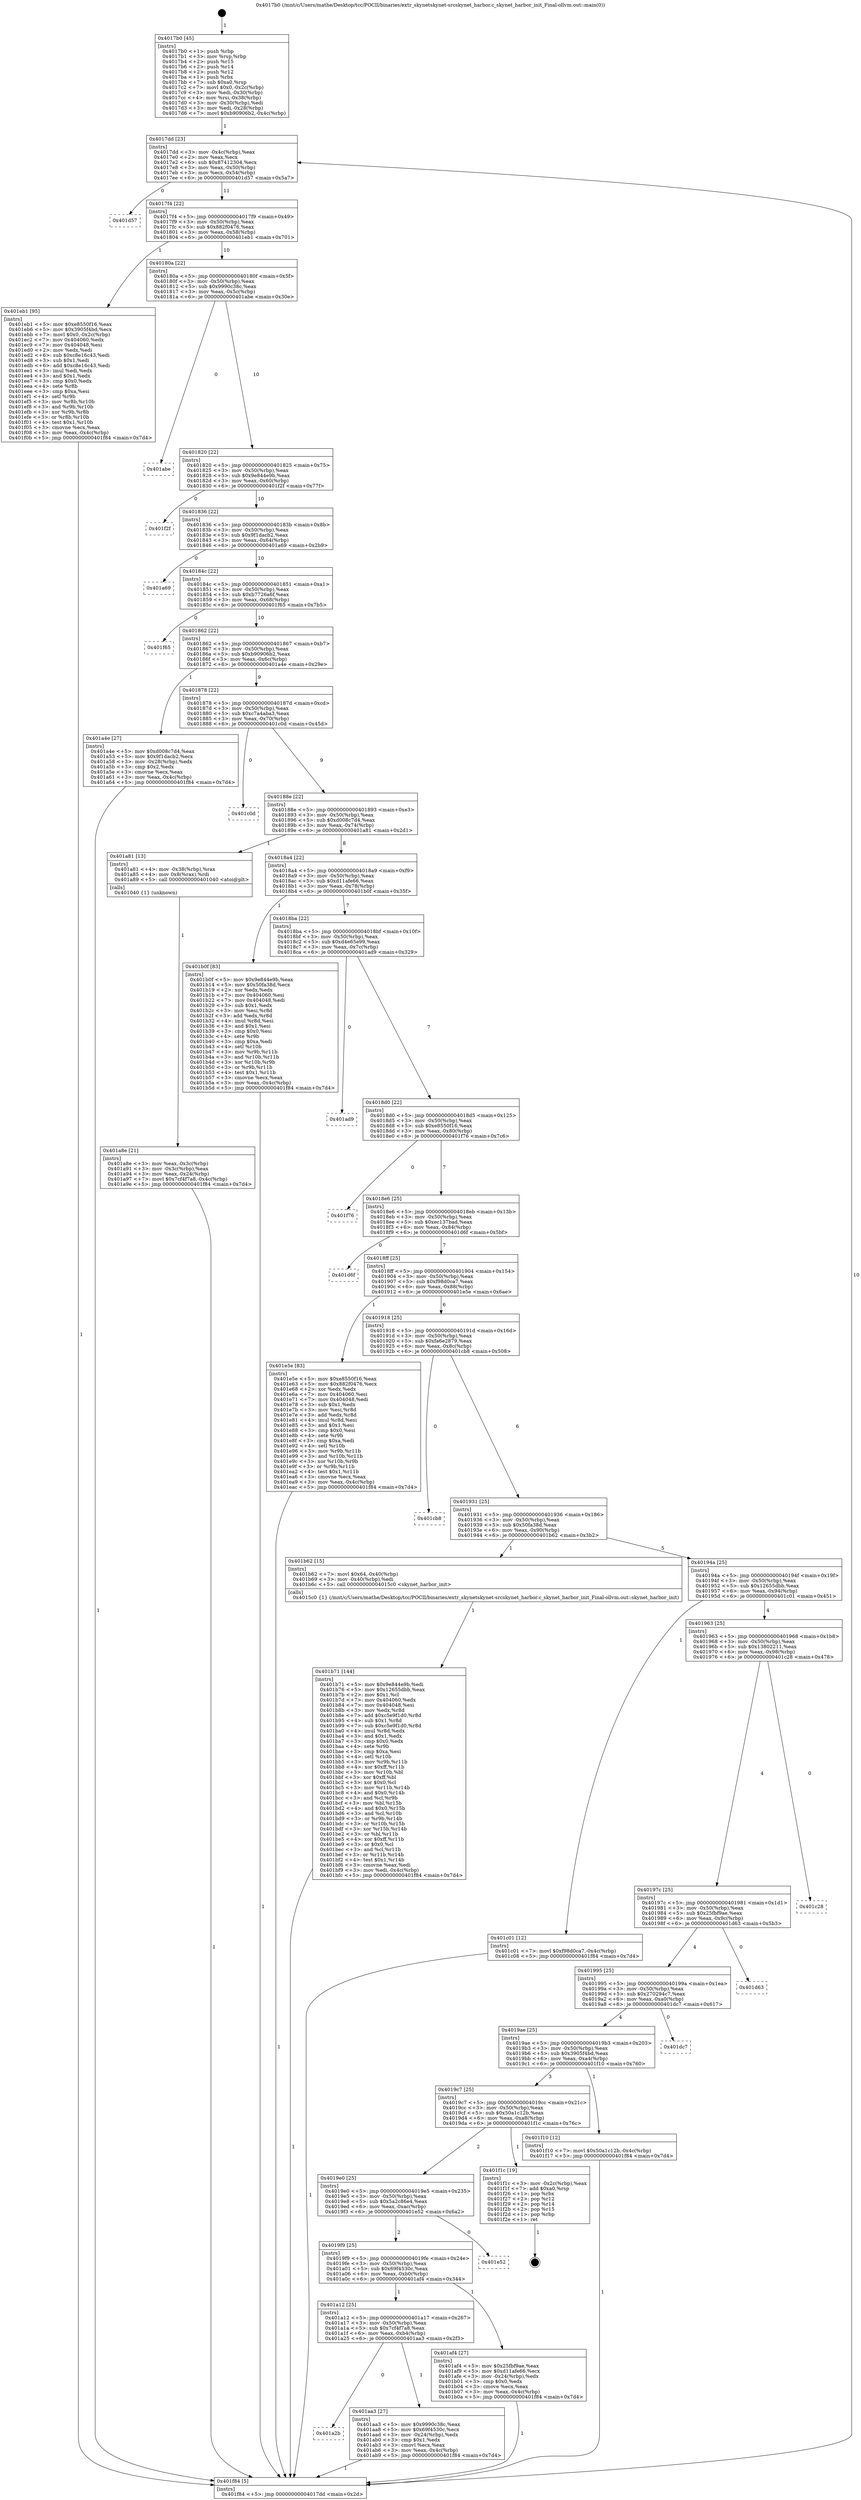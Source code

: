 digraph "0x4017b0" {
  label = "0x4017b0 (/mnt/c/Users/mathe/Desktop/tcc/POCII/binaries/extr_skynetskynet-srcskynet_harbor.c_skynet_harbor_init_Final-ollvm.out::main(0))"
  labelloc = "t"
  node[shape=record]

  Entry [label="",width=0.3,height=0.3,shape=circle,fillcolor=black,style=filled]
  "0x4017dd" [label="{
     0x4017dd [23]\l
     | [instrs]\l
     &nbsp;&nbsp;0x4017dd \<+3\>: mov -0x4c(%rbp),%eax\l
     &nbsp;&nbsp;0x4017e0 \<+2\>: mov %eax,%ecx\l
     &nbsp;&nbsp;0x4017e2 \<+6\>: sub $0x87412304,%ecx\l
     &nbsp;&nbsp;0x4017e8 \<+3\>: mov %eax,-0x50(%rbp)\l
     &nbsp;&nbsp;0x4017eb \<+3\>: mov %ecx,-0x54(%rbp)\l
     &nbsp;&nbsp;0x4017ee \<+6\>: je 0000000000401d57 \<main+0x5a7\>\l
  }"]
  "0x401d57" [label="{
     0x401d57\l
  }", style=dashed]
  "0x4017f4" [label="{
     0x4017f4 [22]\l
     | [instrs]\l
     &nbsp;&nbsp;0x4017f4 \<+5\>: jmp 00000000004017f9 \<main+0x49\>\l
     &nbsp;&nbsp;0x4017f9 \<+3\>: mov -0x50(%rbp),%eax\l
     &nbsp;&nbsp;0x4017fc \<+5\>: sub $0x882f0476,%eax\l
     &nbsp;&nbsp;0x401801 \<+3\>: mov %eax,-0x58(%rbp)\l
     &nbsp;&nbsp;0x401804 \<+6\>: je 0000000000401eb1 \<main+0x701\>\l
  }"]
  Exit [label="",width=0.3,height=0.3,shape=circle,fillcolor=black,style=filled,peripheries=2]
  "0x401eb1" [label="{
     0x401eb1 [95]\l
     | [instrs]\l
     &nbsp;&nbsp;0x401eb1 \<+5\>: mov $0xe8550f16,%eax\l
     &nbsp;&nbsp;0x401eb6 \<+5\>: mov $0x3905f4bd,%ecx\l
     &nbsp;&nbsp;0x401ebb \<+7\>: movl $0x0,-0x2c(%rbp)\l
     &nbsp;&nbsp;0x401ec2 \<+7\>: mov 0x404060,%edx\l
     &nbsp;&nbsp;0x401ec9 \<+7\>: mov 0x404048,%esi\l
     &nbsp;&nbsp;0x401ed0 \<+2\>: mov %edx,%edi\l
     &nbsp;&nbsp;0x401ed2 \<+6\>: sub $0xc8e16c43,%edi\l
     &nbsp;&nbsp;0x401ed8 \<+3\>: sub $0x1,%edi\l
     &nbsp;&nbsp;0x401edb \<+6\>: add $0xc8e16c43,%edi\l
     &nbsp;&nbsp;0x401ee1 \<+3\>: imul %edi,%edx\l
     &nbsp;&nbsp;0x401ee4 \<+3\>: and $0x1,%edx\l
     &nbsp;&nbsp;0x401ee7 \<+3\>: cmp $0x0,%edx\l
     &nbsp;&nbsp;0x401eea \<+4\>: sete %r8b\l
     &nbsp;&nbsp;0x401eee \<+3\>: cmp $0xa,%esi\l
     &nbsp;&nbsp;0x401ef1 \<+4\>: setl %r9b\l
     &nbsp;&nbsp;0x401ef5 \<+3\>: mov %r8b,%r10b\l
     &nbsp;&nbsp;0x401ef8 \<+3\>: and %r9b,%r10b\l
     &nbsp;&nbsp;0x401efb \<+3\>: xor %r9b,%r8b\l
     &nbsp;&nbsp;0x401efe \<+3\>: or %r8b,%r10b\l
     &nbsp;&nbsp;0x401f01 \<+4\>: test $0x1,%r10b\l
     &nbsp;&nbsp;0x401f05 \<+3\>: cmovne %ecx,%eax\l
     &nbsp;&nbsp;0x401f08 \<+3\>: mov %eax,-0x4c(%rbp)\l
     &nbsp;&nbsp;0x401f0b \<+5\>: jmp 0000000000401f84 \<main+0x7d4\>\l
  }"]
  "0x40180a" [label="{
     0x40180a [22]\l
     | [instrs]\l
     &nbsp;&nbsp;0x40180a \<+5\>: jmp 000000000040180f \<main+0x5f\>\l
     &nbsp;&nbsp;0x40180f \<+3\>: mov -0x50(%rbp),%eax\l
     &nbsp;&nbsp;0x401812 \<+5\>: sub $0x9990c38c,%eax\l
     &nbsp;&nbsp;0x401817 \<+3\>: mov %eax,-0x5c(%rbp)\l
     &nbsp;&nbsp;0x40181a \<+6\>: je 0000000000401abe \<main+0x30e\>\l
  }"]
  "0x401b71" [label="{
     0x401b71 [144]\l
     | [instrs]\l
     &nbsp;&nbsp;0x401b71 \<+5\>: mov $0x9e844e9b,%edi\l
     &nbsp;&nbsp;0x401b76 \<+5\>: mov $0x12655dbb,%eax\l
     &nbsp;&nbsp;0x401b7b \<+2\>: mov $0x1,%cl\l
     &nbsp;&nbsp;0x401b7d \<+7\>: mov 0x404060,%edx\l
     &nbsp;&nbsp;0x401b84 \<+7\>: mov 0x404048,%esi\l
     &nbsp;&nbsp;0x401b8b \<+3\>: mov %edx,%r8d\l
     &nbsp;&nbsp;0x401b8e \<+7\>: add $0xc5e9f1d0,%r8d\l
     &nbsp;&nbsp;0x401b95 \<+4\>: sub $0x1,%r8d\l
     &nbsp;&nbsp;0x401b99 \<+7\>: sub $0xc5e9f1d0,%r8d\l
     &nbsp;&nbsp;0x401ba0 \<+4\>: imul %r8d,%edx\l
     &nbsp;&nbsp;0x401ba4 \<+3\>: and $0x1,%edx\l
     &nbsp;&nbsp;0x401ba7 \<+3\>: cmp $0x0,%edx\l
     &nbsp;&nbsp;0x401baa \<+4\>: sete %r9b\l
     &nbsp;&nbsp;0x401bae \<+3\>: cmp $0xa,%esi\l
     &nbsp;&nbsp;0x401bb1 \<+4\>: setl %r10b\l
     &nbsp;&nbsp;0x401bb5 \<+3\>: mov %r9b,%r11b\l
     &nbsp;&nbsp;0x401bb8 \<+4\>: xor $0xff,%r11b\l
     &nbsp;&nbsp;0x401bbc \<+3\>: mov %r10b,%bl\l
     &nbsp;&nbsp;0x401bbf \<+3\>: xor $0xff,%bl\l
     &nbsp;&nbsp;0x401bc2 \<+3\>: xor $0x0,%cl\l
     &nbsp;&nbsp;0x401bc5 \<+3\>: mov %r11b,%r14b\l
     &nbsp;&nbsp;0x401bc8 \<+4\>: and $0x0,%r14b\l
     &nbsp;&nbsp;0x401bcc \<+3\>: and %cl,%r9b\l
     &nbsp;&nbsp;0x401bcf \<+3\>: mov %bl,%r15b\l
     &nbsp;&nbsp;0x401bd2 \<+4\>: and $0x0,%r15b\l
     &nbsp;&nbsp;0x401bd6 \<+3\>: and %cl,%r10b\l
     &nbsp;&nbsp;0x401bd9 \<+3\>: or %r9b,%r14b\l
     &nbsp;&nbsp;0x401bdc \<+3\>: or %r10b,%r15b\l
     &nbsp;&nbsp;0x401bdf \<+3\>: xor %r15b,%r14b\l
     &nbsp;&nbsp;0x401be2 \<+3\>: or %bl,%r11b\l
     &nbsp;&nbsp;0x401be5 \<+4\>: xor $0xff,%r11b\l
     &nbsp;&nbsp;0x401be9 \<+3\>: or $0x0,%cl\l
     &nbsp;&nbsp;0x401bec \<+3\>: and %cl,%r11b\l
     &nbsp;&nbsp;0x401bef \<+3\>: or %r11b,%r14b\l
     &nbsp;&nbsp;0x401bf2 \<+4\>: test $0x1,%r14b\l
     &nbsp;&nbsp;0x401bf6 \<+3\>: cmovne %eax,%edi\l
     &nbsp;&nbsp;0x401bf9 \<+3\>: mov %edi,-0x4c(%rbp)\l
     &nbsp;&nbsp;0x401bfc \<+5\>: jmp 0000000000401f84 \<main+0x7d4\>\l
  }"]
  "0x401abe" [label="{
     0x401abe\l
  }", style=dashed]
  "0x401820" [label="{
     0x401820 [22]\l
     | [instrs]\l
     &nbsp;&nbsp;0x401820 \<+5\>: jmp 0000000000401825 \<main+0x75\>\l
     &nbsp;&nbsp;0x401825 \<+3\>: mov -0x50(%rbp),%eax\l
     &nbsp;&nbsp;0x401828 \<+5\>: sub $0x9e844e9b,%eax\l
     &nbsp;&nbsp;0x40182d \<+3\>: mov %eax,-0x60(%rbp)\l
     &nbsp;&nbsp;0x401830 \<+6\>: je 0000000000401f2f \<main+0x77f\>\l
  }"]
  "0x401a2b" [label="{
     0x401a2b\l
  }", style=dashed]
  "0x401f2f" [label="{
     0x401f2f\l
  }", style=dashed]
  "0x401836" [label="{
     0x401836 [22]\l
     | [instrs]\l
     &nbsp;&nbsp;0x401836 \<+5\>: jmp 000000000040183b \<main+0x8b\>\l
     &nbsp;&nbsp;0x40183b \<+3\>: mov -0x50(%rbp),%eax\l
     &nbsp;&nbsp;0x40183e \<+5\>: sub $0x9f1dacb2,%eax\l
     &nbsp;&nbsp;0x401843 \<+3\>: mov %eax,-0x64(%rbp)\l
     &nbsp;&nbsp;0x401846 \<+6\>: je 0000000000401a69 \<main+0x2b9\>\l
  }"]
  "0x401aa3" [label="{
     0x401aa3 [27]\l
     | [instrs]\l
     &nbsp;&nbsp;0x401aa3 \<+5\>: mov $0x9990c38c,%eax\l
     &nbsp;&nbsp;0x401aa8 \<+5\>: mov $0x69f4530c,%ecx\l
     &nbsp;&nbsp;0x401aad \<+3\>: mov -0x24(%rbp),%edx\l
     &nbsp;&nbsp;0x401ab0 \<+3\>: cmp $0x1,%edx\l
     &nbsp;&nbsp;0x401ab3 \<+3\>: cmovl %ecx,%eax\l
     &nbsp;&nbsp;0x401ab6 \<+3\>: mov %eax,-0x4c(%rbp)\l
     &nbsp;&nbsp;0x401ab9 \<+5\>: jmp 0000000000401f84 \<main+0x7d4\>\l
  }"]
  "0x401a69" [label="{
     0x401a69\l
  }", style=dashed]
  "0x40184c" [label="{
     0x40184c [22]\l
     | [instrs]\l
     &nbsp;&nbsp;0x40184c \<+5\>: jmp 0000000000401851 \<main+0xa1\>\l
     &nbsp;&nbsp;0x401851 \<+3\>: mov -0x50(%rbp),%eax\l
     &nbsp;&nbsp;0x401854 \<+5\>: sub $0xb7726a6f,%eax\l
     &nbsp;&nbsp;0x401859 \<+3\>: mov %eax,-0x68(%rbp)\l
     &nbsp;&nbsp;0x40185c \<+6\>: je 0000000000401f65 \<main+0x7b5\>\l
  }"]
  "0x401a12" [label="{
     0x401a12 [25]\l
     | [instrs]\l
     &nbsp;&nbsp;0x401a12 \<+5\>: jmp 0000000000401a17 \<main+0x267\>\l
     &nbsp;&nbsp;0x401a17 \<+3\>: mov -0x50(%rbp),%eax\l
     &nbsp;&nbsp;0x401a1a \<+5\>: sub $0x7cf4f7a8,%eax\l
     &nbsp;&nbsp;0x401a1f \<+6\>: mov %eax,-0xb4(%rbp)\l
     &nbsp;&nbsp;0x401a25 \<+6\>: je 0000000000401aa3 \<main+0x2f3\>\l
  }"]
  "0x401f65" [label="{
     0x401f65\l
  }", style=dashed]
  "0x401862" [label="{
     0x401862 [22]\l
     | [instrs]\l
     &nbsp;&nbsp;0x401862 \<+5\>: jmp 0000000000401867 \<main+0xb7\>\l
     &nbsp;&nbsp;0x401867 \<+3\>: mov -0x50(%rbp),%eax\l
     &nbsp;&nbsp;0x40186a \<+5\>: sub $0xb90906b2,%eax\l
     &nbsp;&nbsp;0x40186f \<+3\>: mov %eax,-0x6c(%rbp)\l
     &nbsp;&nbsp;0x401872 \<+6\>: je 0000000000401a4e \<main+0x29e\>\l
  }"]
  "0x401af4" [label="{
     0x401af4 [27]\l
     | [instrs]\l
     &nbsp;&nbsp;0x401af4 \<+5\>: mov $0x25fbf9ae,%eax\l
     &nbsp;&nbsp;0x401af9 \<+5\>: mov $0xd11afe66,%ecx\l
     &nbsp;&nbsp;0x401afe \<+3\>: mov -0x24(%rbp),%edx\l
     &nbsp;&nbsp;0x401b01 \<+3\>: cmp $0x0,%edx\l
     &nbsp;&nbsp;0x401b04 \<+3\>: cmove %ecx,%eax\l
     &nbsp;&nbsp;0x401b07 \<+3\>: mov %eax,-0x4c(%rbp)\l
     &nbsp;&nbsp;0x401b0a \<+5\>: jmp 0000000000401f84 \<main+0x7d4\>\l
  }"]
  "0x401a4e" [label="{
     0x401a4e [27]\l
     | [instrs]\l
     &nbsp;&nbsp;0x401a4e \<+5\>: mov $0xd008c7d4,%eax\l
     &nbsp;&nbsp;0x401a53 \<+5\>: mov $0x9f1dacb2,%ecx\l
     &nbsp;&nbsp;0x401a58 \<+3\>: mov -0x28(%rbp),%edx\l
     &nbsp;&nbsp;0x401a5b \<+3\>: cmp $0x2,%edx\l
     &nbsp;&nbsp;0x401a5e \<+3\>: cmovne %ecx,%eax\l
     &nbsp;&nbsp;0x401a61 \<+3\>: mov %eax,-0x4c(%rbp)\l
     &nbsp;&nbsp;0x401a64 \<+5\>: jmp 0000000000401f84 \<main+0x7d4\>\l
  }"]
  "0x401878" [label="{
     0x401878 [22]\l
     | [instrs]\l
     &nbsp;&nbsp;0x401878 \<+5\>: jmp 000000000040187d \<main+0xcd\>\l
     &nbsp;&nbsp;0x40187d \<+3\>: mov -0x50(%rbp),%eax\l
     &nbsp;&nbsp;0x401880 \<+5\>: sub $0xc7a4aba3,%eax\l
     &nbsp;&nbsp;0x401885 \<+3\>: mov %eax,-0x70(%rbp)\l
     &nbsp;&nbsp;0x401888 \<+6\>: je 0000000000401c0d \<main+0x45d\>\l
  }"]
  "0x401f84" [label="{
     0x401f84 [5]\l
     | [instrs]\l
     &nbsp;&nbsp;0x401f84 \<+5\>: jmp 00000000004017dd \<main+0x2d\>\l
  }"]
  "0x4017b0" [label="{
     0x4017b0 [45]\l
     | [instrs]\l
     &nbsp;&nbsp;0x4017b0 \<+1\>: push %rbp\l
     &nbsp;&nbsp;0x4017b1 \<+3\>: mov %rsp,%rbp\l
     &nbsp;&nbsp;0x4017b4 \<+2\>: push %r15\l
     &nbsp;&nbsp;0x4017b6 \<+2\>: push %r14\l
     &nbsp;&nbsp;0x4017b8 \<+2\>: push %r12\l
     &nbsp;&nbsp;0x4017ba \<+1\>: push %rbx\l
     &nbsp;&nbsp;0x4017bb \<+7\>: sub $0xa0,%rsp\l
     &nbsp;&nbsp;0x4017c2 \<+7\>: movl $0x0,-0x2c(%rbp)\l
     &nbsp;&nbsp;0x4017c9 \<+3\>: mov %edi,-0x30(%rbp)\l
     &nbsp;&nbsp;0x4017cc \<+4\>: mov %rsi,-0x38(%rbp)\l
     &nbsp;&nbsp;0x4017d0 \<+3\>: mov -0x30(%rbp),%edi\l
     &nbsp;&nbsp;0x4017d3 \<+3\>: mov %edi,-0x28(%rbp)\l
     &nbsp;&nbsp;0x4017d6 \<+7\>: movl $0xb90906b2,-0x4c(%rbp)\l
  }"]
  "0x4019f9" [label="{
     0x4019f9 [25]\l
     | [instrs]\l
     &nbsp;&nbsp;0x4019f9 \<+5\>: jmp 00000000004019fe \<main+0x24e\>\l
     &nbsp;&nbsp;0x4019fe \<+3\>: mov -0x50(%rbp),%eax\l
     &nbsp;&nbsp;0x401a01 \<+5\>: sub $0x69f4530c,%eax\l
     &nbsp;&nbsp;0x401a06 \<+6\>: mov %eax,-0xb0(%rbp)\l
     &nbsp;&nbsp;0x401a0c \<+6\>: je 0000000000401af4 \<main+0x344\>\l
  }"]
  "0x401c0d" [label="{
     0x401c0d\l
  }", style=dashed]
  "0x40188e" [label="{
     0x40188e [22]\l
     | [instrs]\l
     &nbsp;&nbsp;0x40188e \<+5\>: jmp 0000000000401893 \<main+0xe3\>\l
     &nbsp;&nbsp;0x401893 \<+3\>: mov -0x50(%rbp),%eax\l
     &nbsp;&nbsp;0x401896 \<+5\>: sub $0xd008c7d4,%eax\l
     &nbsp;&nbsp;0x40189b \<+3\>: mov %eax,-0x74(%rbp)\l
     &nbsp;&nbsp;0x40189e \<+6\>: je 0000000000401a81 \<main+0x2d1\>\l
  }"]
  "0x401e52" [label="{
     0x401e52\l
  }", style=dashed]
  "0x401a81" [label="{
     0x401a81 [13]\l
     | [instrs]\l
     &nbsp;&nbsp;0x401a81 \<+4\>: mov -0x38(%rbp),%rax\l
     &nbsp;&nbsp;0x401a85 \<+4\>: mov 0x8(%rax),%rdi\l
     &nbsp;&nbsp;0x401a89 \<+5\>: call 0000000000401040 \<atoi@plt\>\l
     | [calls]\l
     &nbsp;&nbsp;0x401040 \{1\} (unknown)\l
  }"]
  "0x4018a4" [label="{
     0x4018a4 [22]\l
     | [instrs]\l
     &nbsp;&nbsp;0x4018a4 \<+5\>: jmp 00000000004018a9 \<main+0xf9\>\l
     &nbsp;&nbsp;0x4018a9 \<+3\>: mov -0x50(%rbp),%eax\l
     &nbsp;&nbsp;0x4018ac \<+5\>: sub $0xd11afe66,%eax\l
     &nbsp;&nbsp;0x4018b1 \<+3\>: mov %eax,-0x78(%rbp)\l
     &nbsp;&nbsp;0x4018b4 \<+6\>: je 0000000000401b0f \<main+0x35f\>\l
  }"]
  "0x401a8e" [label="{
     0x401a8e [21]\l
     | [instrs]\l
     &nbsp;&nbsp;0x401a8e \<+3\>: mov %eax,-0x3c(%rbp)\l
     &nbsp;&nbsp;0x401a91 \<+3\>: mov -0x3c(%rbp),%eax\l
     &nbsp;&nbsp;0x401a94 \<+3\>: mov %eax,-0x24(%rbp)\l
     &nbsp;&nbsp;0x401a97 \<+7\>: movl $0x7cf4f7a8,-0x4c(%rbp)\l
     &nbsp;&nbsp;0x401a9e \<+5\>: jmp 0000000000401f84 \<main+0x7d4\>\l
  }"]
  "0x4019e0" [label="{
     0x4019e0 [25]\l
     | [instrs]\l
     &nbsp;&nbsp;0x4019e0 \<+5\>: jmp 00000000004019e5 \<main+0x235\>\l
     &nbsp;&nbsp;0x4019e5 \<+3\>: mov -0x50(%rbp),%eax\l
     &nbsp;&nbsp;0x4019e8 \<+5\>: sub $0x5a2c86e4,%eax\l
     &nbsp;&nbsp;0x4019ed \<+6\>: mov %eax,-0xac(%rbp)\l
     &nbsp;&nbsp;0x4019f3 \<+6\>: je 0000000000401e52 \<main+0x6a2\>\l
  }"]
  "0x401b0f" [label="{
     0x401b0f [83]\l
     | [instrs]\l
     &nbsp;&nbsp;0x401b0f \<+5\>: mov $0x9e844e9b,%eax\l
     &nbsp;&nbsp;0x401b14 \<+5\>: mov $0x50fa38d,%ecx\l
     &nbsp;&nbsp;0x401b19 \<+2\>: xor %edx,%edx\l
     &nbsp;&nbsp;0x401b1b \<+7\>: mov 0x404060,%esi\l
     &nbsp;&nbsp;0x401b22 \<+7\>: mov 0x404048,%edi\l
     &nbsp;&nbsp;0x401b29 \<+3\>: sub $0x1,%edx\l
     &nbsp;&nbsp;0x401b2c \<+3\>: mov %esi,%r8d\l
     &nbsp;&nbsp;0x401b2f \<+3\>: add %edx,%r8d\l
     &nbsp;&nbsp;0x401b32 \<+4\>: imul %r8d,%esi\l
     &nbsp;&nbsp;0x401b36 \<+3\>: and $0x1,%esi\l
     &nbsp;&nbsp;0x401b39 \<+3\>: cmp $0x0,%esi\l
     &nbsp;&nbsp;0x401b3c \<+4\>: sete %r9b\l
     &nbsp;&nbsp;0x401b40 \<+3\>: cmp $0xa,%edi\l
     &nbsp;&nbsp;0x401b43 \<+4\>: setl %r10b\l
     &nbsp;&nbsp;0x401b47 \<+3\>: mov %r9b,%r11b\l
     &nbsp;&nbsp;0x401b4a \<+3\>: and %r10b,%r11b\l
     &nbsp;&nbsp;0x401b4d \<+3\>: xor %r10b,%r9b\l
     &nbsp;&nbsp;0x401b50 \<+3\>: or %r9b,%r11b\l
     &nbsp;&nbsp;0x401b53 \<+4\>: test $0x1,%r11b\l
     &nbsp;&nbsp;0x401b57 \<+3\>: cmovne %ecx,%eax\l
     &nbsp;&nbsp;0x401b5a \<+3\>: mov %eax,-0x4c(%rbp)\l
     &nbsp;&nbsp;0x401b5d \<+5\>: jmp 0000000000401f84 \<main+0x7d4\>\l
  }"]
  "0x4018ba" [label="{
     0x4018ba [22]\l
     | [instrs]\l
     &nbsp;&nbsp;0x4018ba \<+5\>: jmp 00000000004018bf \<main+0x10f\>\l
     &nbsp;&nbsp;0x4018bf \<+3\>: mov -0x50(%rbp),%eax\l
     &nbsp;&nbsp;0x4018c2 \<+5\>: sub $0xd4e65e99,%eax\l
     &nbsp;&nbsp;0x4018c7 \<+3\>: mov %eax,-0x7c(%rbp)\l
     &nbsp;&nbsp;0x4018ca \<+6\>: je 0000000000401ad9 \<main+0x329\>\l
  }"]
  "0x401f1c" [label="{
     0x401f1c [19]\l
     | [instrs]\l
     &nbsp;&nbsp;0x401f1c \<+3\>: mov -0x2c(%rbp),%eax\l
     &nbsp;&nbsp;0x401f1f \<+7\>: add $0xa0,%rsp\l
     &nbsp;&nbsp;0x401f26 \<+1\>: pop %rbx\l
     &nbsp;&nbsp;0x401f27 \<+2\>: pop %r12\l
     &nbsp;&nbsp;0x401f29 \<+2\>: pop %r14\l
     &nbsp;&nbsp;0x401f2b \<+2\>: pop %r15\l
     &nbsp;&nbsp;0x401f2d \<+1\>: pop %rbp\l
     &nbsp;&nbsp;0x401f2e \<+1\>: ret\l
  }"]
  "0x401ad9" [label="{
     0x401ad9\l
  }", style=dashed]
  "0x4018d0" [label="{
     0x4018d0 [22]\l
     | [instrs]\l
     &nbsp;&nbsp;0x4018d0 \<+5\>: jmp 00000000004018d5 \<main+0x125\>\l
     &nbsp;&nbsp;0x4018d5 \<+3\>: mov -0x50(%rbp),%eax\l
     &nbsp;&nbsp;0x4018d8 \<+5\>: sub $0xe8550f16,%eax\l
     &nbsp;&nbsp;0x4018dd \<+3\>: mov %eax,-0x80(%rbp)\l
     &nbsp;&nbsp;0x4018e0 \<+6\>: je 0000000000401f76 \<main+0x7c6\>\l
  }"]
  "0x4019c7" [label="{
     0x4019c7 [25]\l
     | [instrs]\l
     &nbsp;&nbsp;0x4019c7 \<+5\>: jmp 00000000004019cc \<main+0x21c\>\l
     &nbsp;&nbsp;0x4019cc \<+3\>: mov -0x50(%rbp),%eax\l
     &nbsp;&nbsp;0x4019cf \<+5\>: sub $0x50a1c12b,%eax\l
     &nbsp;&nbsp;0x4019d4 \<+6\>: mov %eax,-0xa8(%rbp)\l
     &nbsp;&nbsp;0x4019da \<+6\>: je 0000000000401f1c \<main+0x76c\>\l
  }"]
  "0x401f76" [label="{
     0x401f76\l
  }", style=dashed]
  "0x4018e6" [label="{
     0x4018e6 [25]\l
     | [instrs]\l
     &nbsp;&nbsp;0x4018e6 \<+5\>: jmp 00000000004018eb \<main+0x13b\>\l
     &nbsp;&nbsp;0x4018eb \<+3\>: mov -0x50(%rbp),%eax\l
     &nbsp;&nbsp;0x4018ee \<+5\>: sub $0xec137bad,%eax\l
     &nbsp;&nbsp;0x4018f3 \<+6\>: mov %eax,-0x84(%rbp)\l
     &nbsp;&nbsp;0x4018f9 \<+6\>: je 0000000000401d6f \<main+0x5bf\>\l
  }"]
  "0x401f10" [label="{
     0x401f10 [12]\l
     | [instrs]\l
     &nbsp;&nbsp;0x401f10 \<+7\>: movl $0x50a1c12b,-0x4c(%rbp)\l
     &nbsp;&nbsp;0x401f17 \<+5\>: jmp 0000000000401f84 \<main+0x7d4\>\l
  }"]
  "0x401d6f" [label="{
     0x401d6f\l
  }", style=dashed]
  "0x4018ff" [label="{
     0x4018ff [25]\l
     | [instrs]\l
     &nbsp;&nbsp;0x4018ff \<+5\>: jmp 0000000000401904 \<main+0x154\>\l
     &nbsp;&nbsp;0x401904 \<+3\>: mov -0x50(%rbp),%eax\l
     &nbsp;&nbsp;0x401907 \<+5\>: sub $0xf98d0ca7,%eax\l
     &nbsp;&nbsp;0x40190c \<+6\>: mov %eax,-0x88(%rbp)\l
     &nbsp;&nbsp;0x401912 \<+6\>: je 0000000000401e5e \<main+0x6ae\>\l
  }"]
  "0x4019ae" [label="{
     0x4019ae [25]\l
     | [instrs]\l
     &nbsp;&nbsp;0x4019ae \<+5\>: jmp 00000000004019b3 \<main+0x203\>\l
     &nbsp;&nbsp;0x4019b3 \<+3\>: mov -0x50(%rbp),%eax\l
     &nbsp;&nbsp;0x4019b6 \<+5\>: sub $0x3905f4bd,%eax\l
     &nbsp;&nbsp;0x4019bb \<+6\>: mov %eax,-0xa4(%rbp)\l
     &nbsp;&nbsp;0x4019c1 \<+6\>: je 0000000000401f10 \<main+0x760\>\l
  }"]
  "0x401e5e" [label="{
     0x401e5e [83]\l
     | [instrs]\l
     &nbsp;&nbsp;0x401e5e \<+5\>: mov $0xe8550f16,%eax\l
     &nbsp;&nbsp;0x401e63 \<+5\>: mov $0x882f0476,%ecx\l
     &nbsp;&nbsp;0x401e68 \<+2\>: xor %edx,%edx\l
     &nbsp;&nbsp;0x401e6a \<+7\>: mov 0x404060,%esi\l
     &nbsp;&nbsp;0x401e71 \<+7\>: mov 0x404048,%edi\l
     &nbsp;&nbsp;0x401e78 \<+3\>: sub $0x1,%edx\l
     &nbsp;&nbsp;0x401e7b \<+3\>: mov %esi,%r8d\l
     &nbsp;&nbsp;0x401e7e \<+3\>: add %edx,%r8d\l
     &nbsp;&nbsp;0x401e81 \<+4\>: imul %r8d,%esi\l
     &nbsp;&nbsp;0x401e85 \<+3\>: and $0x1,%esi\l
     &nbsp;&nbsp;0x401e88 \<+3\>: cmp $0x0,%esi\l
     &nbsp;&nbsp;0x401e8b \<+4\>: sete %r9b\l
     &nbsp;&nbsp;0x401e8f \<+3\>: cmp $0xa,%edi\l
     &nbsp;&nbsp;0x401e92 \<+4\>: setl %r10b\l
     &nbsp;&nbsp;0x401e96 \<+3\>: mov %r9b,%r11b\l
     &nbsp;&nbsp;0x401e99 \<+3\>: and %r10b,%r11b\l
     &nbsp;&nbsp;0x401e9c \<+3\>: xor %r10b,%r9b\l
     &nbsp;&nbsp;0x401e9f \<+3\>: or %r9b,%r11b\l
     &nbsp;&nbsp;0x401ea2 \<+4\>: test $0x1,%r11b\l
     &nbsp;&nbsp;0x401ea6 \<+3\>: cmovne %ecx,%eax\l
     &nbsp;&nbsp;0x401ea9 \<+3\>: mov %eax,-0x4c(%rbp)\l
     &nbsp;&nbsp;0x401eac \<+5\>: jmp 0000000000401f84 \<main+0x7d4\>\l
  }"]
  "0x401918" [label="{
     0x401918 [25]\l
     | [instrs]\l
     &nbsp;&nbsp;0x401918 \<+5\>: jmp 000000000040191d \<main+0x16d\>\l
     &nbsp;&nbsp;0x40191d \<+3\>: mov -0x50(%rbp),%eax\l
     &nbsp;&nbsp;0x401920 \<+5\>: sub $0xfa6e2879,%eax\l
     &nbsp;&nbsp;0x401925 \<+6\>: mov %eax,-0x8c(%rbp)\l
     &nbsp;&nbsp;0x40192b \<+6\>: je 0000000000401cb8 \<main+0x508\>\l
  }"]
  "0x401dc7" [label="{
     0x401dc7\l
  }", style=dashed]
  "0x401cb8" [label="{
     0x401cb8\l
  }", style=dashed]
  "0x401931" [label="{
     0x401931 [25]\l
     | [instrs]\l
     &nbsp;&nbsp;0x401931 \<+5\>: jmp 0000000000401936 \<main+0x186\>\l
     &nbsp;&nbsp;0x401936 \<+3\>: mov -0x50(%rbp),%eax\l
     &nbsp;&nbsp;0x401939 \<+5\>: sub $0x50fa38d,%eax\l
     &nbsp;&nbsp;0x40193e \<+6\>: mov %eax,-0x90(%rbp)\l
     &nbsp;&nbsp;0x401944 \<+6\>: je 0000000000401b62 \<main+0x3b2\>\l
  }"]
  "0x401995" [label="{
     0x401995 [25]\l
     | [instrs]\l
     &nbsp;&nbsp;0x401995 \<+5\>: jmp 000000000040199a \<main+0x1ea\>\l
     &nbsp;&nbsp;0x40199a \<+3\>: mov -0x50(%rbp),%eax\l
     &nbsp;&nbsp;0x40199d \<+5\>: sub $0x270294c7,%eax\l
     &nbsp;&nbsp;0x4019a2 \<+6\>: mov %eax,-0xa0(%rbp)\l
     &nbsp;&nbsp;0x4019a8 \<+6\>: je 0000000000401dc7 \<main+0x617\>\l
  }"]
  "0x401b62" [label="{
     0x401b62 [15]\l
     | [instrs]\l
     &nbsp;&nbsp;0x401b62 \<+7\>: movl $0x64,-0x40(%rbp)\l
     &nbsp;&nbsp;0x401b69 \<+3\>: mov -0x40(%rbp),%edi\l
     &nbsp;&nbsp;0x401b6c \<+5\>: call 00000000004015c0 \<skynet_harbor_init\>\l
     | [calls]\l
     &nbsp;&nbsp;0x4015c0 \{1\} (/mnt/c/Users/mathe/Desktop/tcc/POCII/binaries/extr_skynetskynet-srcskynet_harbor.c_skynet_harbor_init_Final-ollvm.out::skynet_harbor_init)\l
  }"]
  "0x40194a" [label="{
     0x40194a [25]\l
     | [instrs]\l
     &nbsp;&nbsp;0x40194a \<+5\>: jmp 000000000040194f \<main+0x19f\>\l
     &nbsp;&nbsp;0x40194f \<+3\>: mov -0x50(%rbp),%eax\l
     &nbsp;&nbsp;0x401952 \<+5\>: sub $0x12655dbb,%eax\l
     &nbsp;&nbsp;0x401957 \<+6\>: mov %eax,-0x94(%rbp)\l
     &nbsp;&nbsp;0x40195d \<+6\>: je 0000000000401c01 \<main+0x451\>\l
  }"]
  "0x401d63" [label="{
     0x401d63\l
  }", style=dashed]
  "0x401c01" [label="{
     0x401c01 [12]\l
     | [instrs]\l
     &nbsp;&nbsp;0x401c01 \<+7\>: movl $0xf98d0ca7,-0x4c(%rbp)\l
     &nbsp;&nbsp;0x401c08 \<+5\>: jmp 0000000000401f84 \<main+0x7d4\>\l
  }"]
  "0x401963" [label="{
     0x401963 [25]\l
     | [instrs]\l
     &nbsp;&nbsp;0x401963 \<+5\>: jmp 0000000000401968 \<main+0x1b8\>\l
     &nbsp;&nbsp;0x401968 \<+3\>: mov -0x50(%rbp),%eax\l
     &nbsp;&nbsp;0x40196b \<+5\>: sub $0x13802211,%eax\l
     &nbsp;&nbsp;0x401970 \<+6\>: mov %eax,-0x98(%rbp)\l
     &nbsp;&nbsp;0x401976 \<+6\>: je 0000000000401c28 \<main+0x478\>\l
  }"]
  "0x40197c" [label="{
     0x40197c [25]\l
     | [instrs]\l
     &nbsp;&nbsp;0x40197c \<+5\>: jmp 0000000000401981 \<main+0x1d1\>\l
     &nbsp;&nbsp;0x401981 \<+3\>: mov -0x50(%rbp),%eax\l
     &nbsp;&nbsp;0x401984 \<+5\>: sub $0x25fbf9ae,%eax\l
     &nbsp;&nbsp;0x401989 \<+6\>: mov %eax,-0x9c(%rbp)\l
     &nbsp;&nbsp;0x40198f \<+6\>: je 0000000000401d63 \<main+0x5b3\>\l
  }"]
  "0x401c28" [label="{
     0x401c28\l
  }", style=dashed]
  Entry -> "0x4017b0" [label=" 1"]
  "0x4017dd" -> "0x401d57" [label=" 0"]
  "0x4017dd" -> "0x4017f4" [label=" 11"]
  "0x401f1c" -> Exit [label=" 1"]
  "0x4017f4" -> "0x401eb1" [label=" 1"]
  "0x4017f4" -> "0x40180a" [label=" 10"]
  "0x401f10" -> "0x401f84" [label=" 1"]
  "0x40180a" -> "0x401abe" [label=" 0"]
  "0x40180a" -> "0x401820" [label=" 10"]
  "0x401eb1" -> "0x401f84" [label=" 1"]
  "0x401820" -> "0x401f2f" [label=" 0"]
  "0x401820" -> "0x401836" [label=" 10"]
  "0x401e5e" -> "0x401f84" [label=" 1"]
  "0x401836" -> "0x401a69" [label=" 0"]
  "0x401836" -> "0x40184c" [label=" 10"]
  "0x401c01" -> "0x401f84" [label=" 1"]
  "0x40184c" -> "0x401f65" [label=" 0"]
  "0x40184c" -> "0x401862" [label=" 10"]
  "0x401b62" -> "0x401b71" [label=" 1"]
  "0x401862" -> "0x401a4e" [label=" 1"]
  "0x401862" -> "0x401878" [label=" 9"]
  "0x401a4e" -> "0x401f84" [label=" 1"]
  "0x4017b0" -> "0x4017dd" [label=" 1"]
  "0x401f84" -> "0x4017dd" [label=" 10"]
  "0x401b0f" -> "0x401f84" [label=" 1"]
  "0x401878" -> "0x401c0d" [label=" 0"]
  "0x401878" -> "0x40188e" [label=" 9"]
  "0x401aa3" -> "0x401f84" [label=" 1"]
  "0x40188e" -> "0x401a81" [label=" 1"]
  "0x40188e" -> "0x4018a4" [label=" 8"]
  "0x401a81" -> "0x401a8e" [label=" 1"]
  "0x401a8e" -> "0x401f84" [label=" 1"]
  "0x401a12" -> "0x401a2b" [label=" 0"]
  "0x4018a4" -> "0x401b0f" [label=" 1"]
  "0x4018a4" -> "0x4018ba" [label=" 7"]
  "0x401b71" -> "0x401f84" [label=" 1"]
  "0x4018ba" -> "0x401ad9" [label=" 0"]
  "0x4018ba" -> "0x4018d0" [label=" 7"]
  "0x4019f9" -> "0x401a12" [label=" 1"]
  "0x4018d0" -> "0x401f76" [label=" 0"]
  "0x4018d0" -> "0x4018e6" [label=" 7"]
  "0x401af4" -> "0x401f84" [label=" 1"]
  "0x4018e6" -> "0x401d6f" [label=" 0"]
  "0x4018e6" -> "0x4018ff" [label=" 7"]
  "0x4019e0" -> "0x4019f9" [label=" 2"]
  "0x4018ff" -> "0x401e5e" [label=" 1"]
  "0x4018ff" -> "0x401918" [label=" 6"]
  "0x401a12" -> "0x401aa3" [label=" 1"]
  "0x401918" -> "0x401cb8" [label=" 0"]
  "0x401918" -> "0x401931" [label=" 6"]
  "0x4019c7" -> "0x4019e0" [label=" 2"]
  "0x401931" -> "0x401b62" [label=" 1"]
  "0x401931" -> "0x40194a" [label=" 5"]
  "0x4019f9" -> "0x401af4" [label=" 1"]
  "0x40194a" -> "0x401c01" [label=" 1"]
  "0x40194a" -> "0x401963" [label=" 4"]
  "0x4019ae" -> "0x4019c7" [label=" 3"]
  "0x401963" -> "0x401c28" [label=" 0"]
  "0x401963" -> "0x40197c" [label=" 4"]
  "0x4019ae" -> "0x401f10" [label=" 1"]
  "0x40197c" -> "0x401d63" [label=" 0"]
  "0x40197c" -> "0x401995" [label=" 4"]
  "0x4019c7" -> "0x401f1c" [label=" 1"]
  "0x401995" -> "0x401dc7" [label=" 0"]
  "0x401995" -> "0x4019ae" [label=" 4"]
  "0x4019e0" -> "0x401e52" [label=" 0"]
}
